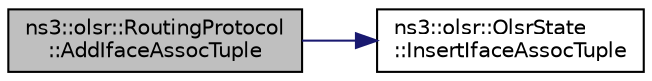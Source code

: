 digraph "ns3::olsr::RoutingProtocol::AddIfaceAssocTuple"
{
 // LATEX_PDF_SIZE
  edge [fontname="Helvetica",fontsize="10",labelfontname="Helvetica",labelfontsize="10"];
  node [fontname="Helvetica",fontsize="10",shape=record];
  rankdir="LR";
  Node1 [label="ns3::olsr::RoutingProtocol\l::AddIfaceAssocTuple",height=0.2,width=0.4,color="black", fillcolor="grey75", style="filled", fontcolor="black",tooltip="Adds an interface association tuple to the Interface Association Set."];
  Node1 -> Node2 [color="midnightblue",fontsize="10",style="solid",fontname="Helvetica"];
  Node2 [label="ns3::olsr::OlsrState\l::InsertIfaceAssocTuple",height=0.2,width=0.4,color="black", fillcolor="white", style="filled",URL="$classns3_1_1olsr_1_1_olsr_state.html#adfa9fad0b607bb12e917b4498d1f4547",tooltip="Inserts a interface association tuple."];
}
